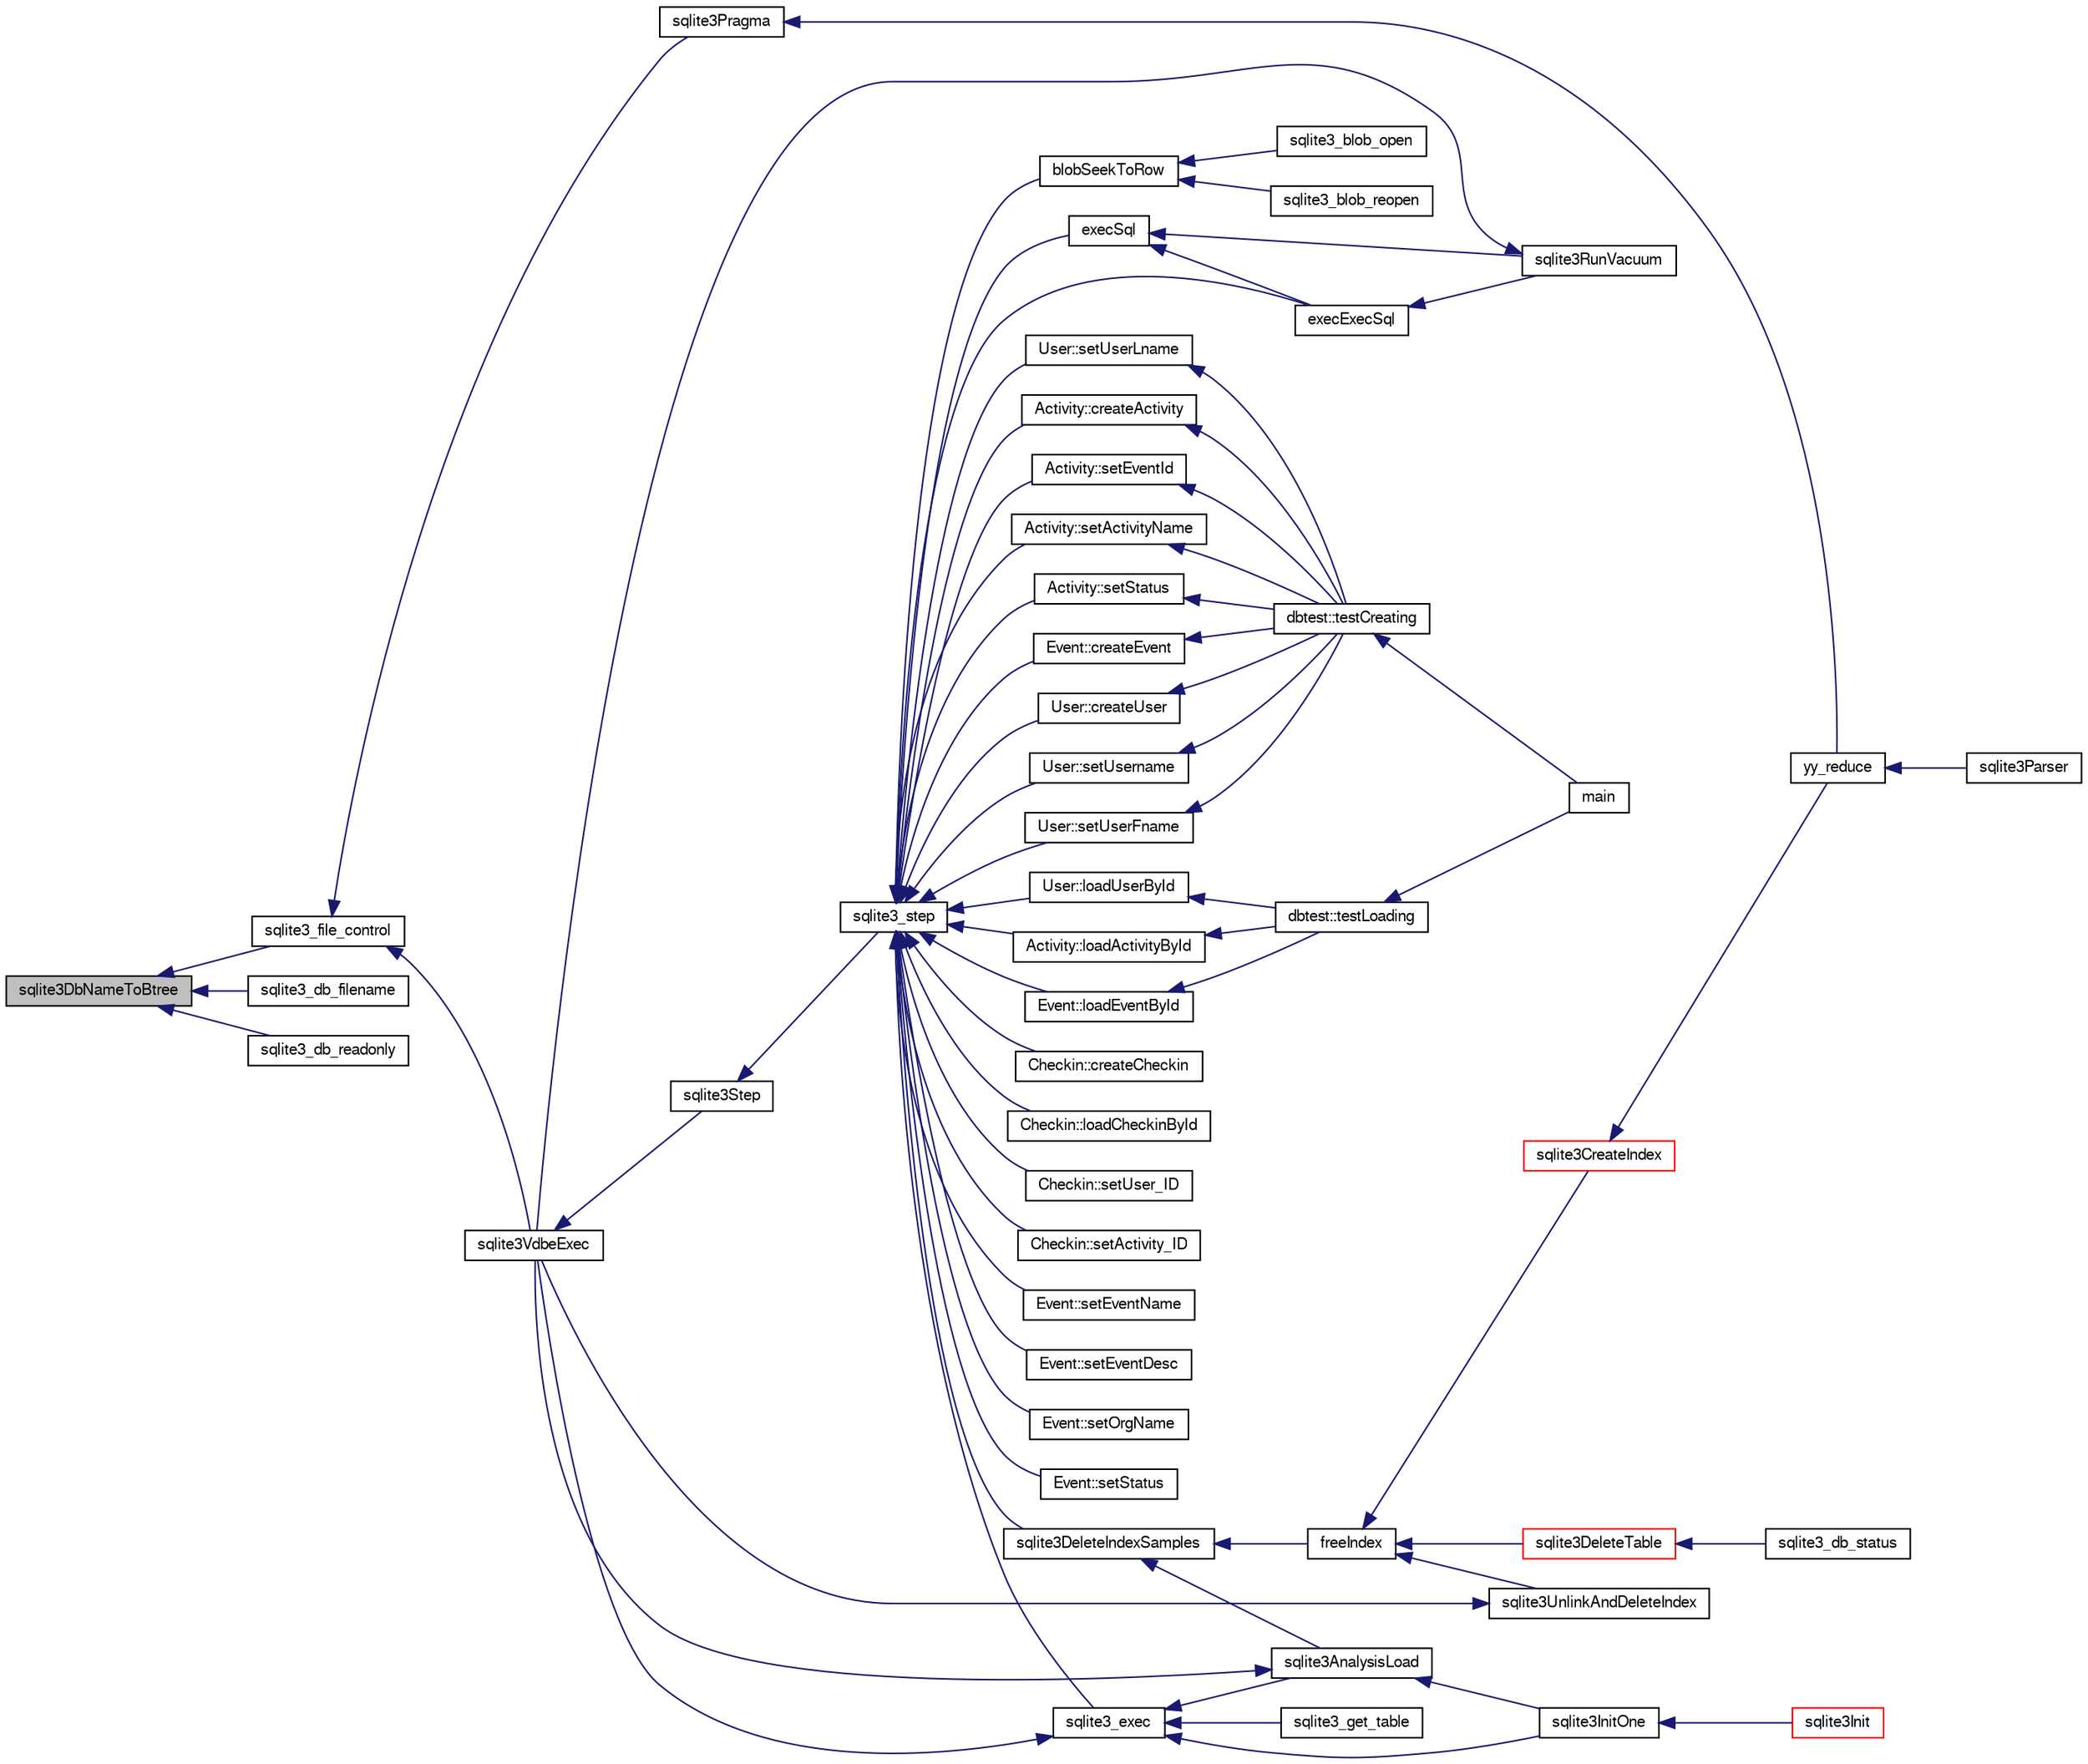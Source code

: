 digraph "sqlite3DbNameToBtree"
{
  edge [fontname="FreeSans",fontsize="10",labelfontname="FreeSans",labelfontsize="10"];
  node [fontname="FreeSans",fontsize="10",shape=record];
  rankdir="LR";
  Node489328 [label="sqlite3DbNameToBtree",height=0.2,width=0.4,color="black", fillcolor="grey75", style="filled", fontcolor="black"];
  Node489328 -> Node489329 [dir="back",color="midnightblue",fontsize="10",style="solid",fontname="FreeSans"];
  Node489329 [label="sqlite3_file_control",height=0.2,width=0.4,color="black", fillcolor="white", style="filled",URL="$sqlite3_8h.html#a33ffb71cb1ea1f7c5f0564166c7d6c08"];
  Node489329 -> Node489330 [dir="back",color="midnightblue",fontsize="10",style="solid",fontname="FreeSans"];
  Node489330 [label="sqlite3VdbeExec",height=0.2,width=0.4,color="black", fillcolor="white", style="filled",URL="$sqlite3_8c.html#a8ce40a614bdc56719c4d642b1e4dfb21"];
  Node489330 -> Node489331 [dir="back",color="midnightblue",fontsize="10",style="solid",fontname="FreeSans"];
  Node489331 [label="sqlite3Step",height=0.2,width=0.4,color="black", fillcolor="white", style="filled",URL="$sqlite3_8c.html#a3f2872e873e2758a4beedad1d5113554"];
  Node489331 -> Node489332 [dir="back",color="midnightblue",fontsize="10",style="solid",fontname="FreeSans"];
  Node489332 [label="sqlite3_step",height=0.2,width=0.4,color="black", fillcolor="white", style="filled",URL="$sqlite3_8h.html#ac1e491ce36b7471eb28387f7d3c74334"];
  Node489332 -> Node489333 [dir="back",color="midnightblue",fontsize="10",style="solid",fontname="FreeSans"];
  Node489333 [label="Activity::createActivity",height=0.2,width=0.4,color="black", fillcolor="white", style="filled",URL="$classActivity.html#a813cc5e52c14ab49b39014c134e3425b"];
  Node489333 -> Node489334 [dir="back",color="midnightblue",fontsize="10",style="solid",fontname="FreeSans"];
  Node489334 [label="dbtest::testCreating",height=0.2,width=0.4,color="black", fillcolor="white", style="filled",URL="$classdbtest.html#a8193e88a7df657069c8a6bd09c8243b7"];
  Node489334 -> Node489335 [dir="back",color="midnightblue",fontsize="10",style="solid",fontname="FreeSans"];
  Node489335 [label="main",height=0.2,width=0.4,color="black", fillcolor="white", style="filled",URL="$test_8cpp.html#ae66f6b31b5ad750f1fe042a706a4e3d4"];
  Node489332 -> Node489336 [dir="back",color="midnightblue",fontsize="10",style="solid",fontname="FreeSans"];
  Node489336 [label="Activity::loadActivityById",height=0.2,width=0.4,color="black", fillcolor="white", style="filled",URL="$classActivity.html#abe4ffb4f08a47212ebf9013259d9e7fd"];
  Node489336 -> Node489337 [dir="back",color="midnightblue",fontsize="10",style="solid",fontname="FreeSans"];
  Node489337 [label="dbtest::testLoading",height=0.2,width=0.4,color="black", fillcolor="white", style="filled",URL="$classdbtest.html#a6f98d82a2c8e2b9040848763504ddae1"];
  Node489337 -> Node489335 [dir="back",color="midnightblue",fontsize="10",style="solid",fontname="FreeSans"];
  Node489332 -> Node489338 [dir="back",color="midnightblue",fontsize="10",style="solid",fontname="FreeSans"];
  Node489338 [label="Activity::setEventId",height=0.2,width=0.4,color="black", fillcolor="white", style="filled",URL="$classActivity.html#adb1d0fd0d08f473e068f0a4086bfa9ca"];
  Node489338 -> Node489334 [dir="back",color="midnightblue",fontsize="10",style="solid",fontname="FreeSans"];
  Node489332 -> Node489339 [dir="back",color="midnightblue",fontsize="10",style="solid",fontname="FreeSans"];
  Node489339 [label="Activity::setActivityName",height=0.2,width=0.4,color="black", fillcolor="white", style="filled",URL="$classActivity.html#a62dc3737b33915a36086f9dd26d16a81"];
  Node489339 -> Node489334 [dir="back",color="midnightblue",fontsize="10",style="solid",fontname="FreeSans"];
  Node489332 -> Node489340 [dir="back",color="midnightblue",fontsize="10",style="solid",fontname="FreeSans"];
  Node489340 [label="Activity::setStatus",height=0.2,width=0.4,color="black", fillcolor="white", style="filled",URL="$classActivity.html#af618135a7738f4d2a7ee147a8ef912ea"];
  Node489340 -> Node489334 [dir="back",color="midnightblue",fontsize="10",style="solid",fontname="FreeSans"];
  Node489332 -> Node489341 [dir="back",color="midnightblue",fontsize="10",style="solid",fontname="FreeSans"];
  Node489341 [label="Checkin::createCheckin",height=0.2,width=0.4,color="black", fillcolor="white", style="filled",URL="$classCheckin.html#a4e40acdf7fff0e607f6de4f24f3a163c"];
  Node489332 -> Node489342 [dir="back",color="midnightblue",fontsize="10",style="solid",fontname="FreeSans"];
  Node489342 [label="Checkin::loadCheckinById",height=0.2,width=0.4,color="black", fillcolor="white", style="filled",URL="$classCheckin.html#a3461f70ea6c68475225f2a07f78a21e0"];
  Node489332 -> Node489343 [dir="back",color="midnightblue",fontsize="10",style="solid",fontname="FreeSans"];
  Node489343 [label="Checkin::setUser_ID",height=0.2,width=0.4,color="black", fillcolor="white", style="filled",URL="$classCheckin.html#a76ab640f4f912876dbebf183db5359c6"];
  Node489332 -> Node489344 [dir="back",color="midnightblue",fontsize="10",style="solid",fontname="FreeSans"];
  Node489344 [label="Checkin::setActivity_ID",height=0.2,width=0.4,color="black", fillcolor="white", style="filled",URL="$classCheckin.html#ab2ff3ec2604ec73a42af25874a00b232"];
  Node489332 -> Node489345 [dir="back",color="midnightblue",fontsize="10",style="solid",fontname="FreeSans"];
  Node489345 [label="Event::createEvent",height=0.2,width=0.4,color="black", fillcolor="white", style="filled",URL="$classEvent.html#a77adb9f4a46ffb32c2d931f0691f5903"];
  Node489345 -> Node489334 [dir="back",color="midnightblue",fontsize="10",style="solid",fontname="FreeSans"];
  Node489332 -> Node489346 [dir="back",color="midnightblue",fontsize="10",style="solid",fontname="FreeSans"];
  Node489346 [label="Event::loadEventById",height=0.2,width=0.4,color="black", fillcolor="white", style="filled",URL="$classEvent.html#afa66cea33f722dbeecb69cc98fdea055"];
  Node489346 -> Node489337 [dir="back",color="midnightblue",fontsize="10",style="solid",fontname="FreeSans"];
  Node489332 -> Node489347 [dir="back",color="midnightblue",fontsize="10",style="solid",fontname="FreeSans"];
  Node489347 [label="Event::setEventName",height=0.2,width=0.4,color="black", fillcolor="white", style="filled",URL="$classEvent.html#a10596b6ca077df05184e30d62b08729d"];
  Node489332 -> Node489348 [dir="back",color="midnightblue",fontsize="10",style="solid",fontname="FreeSans"];
  Node489348 [label="Event::setEventDesc",height=0.2,width=0.4,color="black", fillcolor="white", style="filled",URL="$classEvent.html#ae36b8377dcae792f1c5c4726024c981b"];
  Node489332 -> Node489349 [dir="back",color="midnightblue",fontsize="10",style="solid",fontname="FreeSans"];
  Node489349 [label="Event::setOrgName",height=0.2,width=0.4,color="black", fillcolor="white", style="filled",URL="$classEvent.html#a19aac0f776bd764563a54977656cf680"];
  Node489332 -> Node489350 [dir="back",color="midnightblue",fontsize="10",style="solid",fontname="FreeSans"];
  Node489350 [label="Event::setStatus",height=0.2,width=0.4,color="black", fillcolor="white", style="filled",URL="$classEvent.html#ab0a6b9285af0f4172eb841e2b80f8972"];
  Node489332 -> Node489351 [dir="back",color="midnightblue",fontsize="10",style="solid",fontname="FreeSans"];
  Node489351 [label="blobSeekToRow",height=0.2,width=0.4,color="black", fillcolor="white", style="filled",URL="$sqlite3_8c.html#afff57e13332b98c8a44a7cebe38962ab"];
  Node489351 -> Node489352 [dir="back",color="midnightblue",fontsize="10",style="solid",fontname="FreeSans"];
  Node489352 [label="sqlite3_blob_open",height=0.2,width=0.4,color="black", fillcolor="white", style="filled",URL="$sqlite3_8h.html#adb8ad839a5bdd62a43785132bc7dd518"];
  Node489351 -> Node489353 [dir="back",color="midnightblue",fontsize="10",style="solid",fontname="FreeSans"];
  Node489353 [label="sqlite3_blob_reopen",height=0.2,width=0.4,color="black", fillcolor="white", style="filled",URL="$sqlite3_8h.html#abc77c24fdc0150138490359a94360f7e"];
  Node489332 -> Node489354 [dir="back",color="midnightblue",fontsize="10",style="solid",fontname="FreeSans"];
  Node489354 [label="sqlite3DeleteIndexSamples",height=0.2,width=0.4,color="black", fillcolor="white", style="filled",URL="$sqlite3_8c.html#aaeda0302fbf61397ec009f65bed047ef"];
  Node489354 -> Node489355 [dir="back",color="midnightblue",fontsize="10",style="solid",fontname="FreeSans"];
  Node489355 [label="sqlite3AnalysisLoad",height=0.2,width=0.4,color="black", fillcolor="white", style="filled",URL="$sqlite3_8c.html#a48a2301c27e1d3d68708b9b8761b5a01"];
  Node489355 -> Node489330 [dir="back",color="midnightblue",fontsize="10",style="solid",fontname="FreeSans"];
  Node489355 -> Node489356 [dir="back",color="midnightblue",fontsize="10",style="solid",fontname="FreeSans"];
  Node489356 [label="sqlite3InitOne",height=0.2,width=0.4,color="black", fillcolor="white", style="filled",URL="$sqlite3_8c.html#ac4318b25df65269906b0379251fe9b85"];
  Node489356 -> Node489357 [dir="back",color="midnightblue",fontsize="10",style="solid",fontname="FreeSans"];
  Node489357 [label="sqlite3Init",height=0.2,width=0.4,color="red", fillcolor="white", style="filled",URL="$sqlite3_8c.html#aed74e3dc765631a833f522f425ff5a48"];
  Node489354 -> Node489457 [dir="back",color="midnightblue",fontsize="10",style="solid",fontname="FreeSans"];
  Node489457 [label="freeIndex",height=0.2,width=0.4,color="black", fillcolor="white", style="filled",URL="$sqlite3_8c.html#a00907c99c18d5bcb9d0b38c077146c31"];
  Node489457 -> Node489458 [dir="back",color="midnightblue",fontsize="10",style="solid",fontname="FreeSans"];
  Node489458 [label="sqlite3UnlinkAndDeleteIndex",height=0.2,width=0.4,color="black", fillcolor="white", style="filled",URL="$sqlite3_8c.html#a889f2dcb438c56db37a6d61e9f25e244"];
  Node489458 -> Node489330 [dir="back",color="midnightblue",fontsize="10",style="solid",fontname="FreeSans"];
  Node489457 -> Node489459 [dir="back",color="midnightblue",fontsize="10",style="solid",fontname="FreeSans"];
  Node489459 [label="sqlite3DeleteTable",height=0.2,width=0.4,color="red", fillcolor="white", style="filled",URL="$sqlite3_8c.html#a7fd3d507375a381a3807f92735318973"];
  Node489459 -> Node489460 [dir="back",color="midnightblue",fontsize="10",style="solid",fontname="FreeSans"];
  Node489460 [label="sqlite3_db_status",height=0.2,width=0.4,color="black", fillcolor="white", style="filled",URL="$sqlite3_8h.html#ab64e8333313ee2e44116842711818940"];
  Node489457 -> Node489369 [dir="back",color="midnightblue",fontsize="10",style="solid",fontname="FreeSans"];
  Node489369 [label="sqlite3CreateIndex",height=0.2,width=0.4,color="red", fillcolor="white", style="filled",URL="$sqlite3_8c.html#a8dbe5e590ab6c58a8c45f34f7c81e825"];
  Node489369 -> Node489360 [dir="back",color="midnightblue",fontsize="10",style="solid",fontname="FreeSans"];
  Node489360 [label="yy_reduce",height=0.2,width=0.4,color="black", fillcolor="white", style="filled",URL="$sqlite3_8c.html#a7c419a9b25711c666a9a2449ef377f14"];
  Node489360 -> Node489361 [dir="back",color="midnightblue",fontsize="10",style="solid",fontname="FreeSans"];
  Node489361 [label="sqlite3Parser",height=0.2,width=0.4,color="black", fillcolor="white", style="filled",URL="$sqlite3_8c.html#a0327d71a5fabe0b6a343d78a2602e72a"];
  Node489332 -> Node489523 [dir="back",color="midnightblue",fontsize="10",style="solid",fontname="FreeSans"];
  Node489523 [label="sqlite3_exec",height=0.2,width=0.4,color="black", fillcolor="white", style="filled",URL="$sqlite3_8h.html#a97487ec8150e0bcc8fa392ab8f0e24db"];
  Node489523 -> Node489330 [dir="back",color="midnightblue",fontsize="10",style="solid",fontname="FreeSans"];
  Node489523 -> Node489355 [dir="back",color="midnightblue",fontsize="10",style="solid",fontname="FreeSans"];
  Node489523 -> Node489356 [dir="back",color="midnightblue",fontsize="10",style="solid",fontname="FreeSans"];
  Node489523 -> Node489524 [dir="back",color="midnightblue",fontsize="10",style="solid",fontname="FreeSans"];
  Node489524 [label="sqlite3_get_table",height=0.2,width=0.4,color="black", fillcolor="white", style="filled",URL="$sqlite3_8h.html#a5effeac4e12df57beaa35c5be1f61579"];
  Node489332 -> Node489514 [dir="back",color="midnightblue",fontsize="10",style="solid",fontname="FreeSans"];
  Node489514 [label="execSql",height=0.2,width=0.4,color="black", fillcolor="white", style="filled",URL="$sqlite3_8c.html#a7d16651b98a110662f4c265eff0246cb"];
  Node489514 -> Node489515 [dir="back",color="midnightblue",fontsize="10",style="solid",fontname="FreeSans"];
  Node489515 [label="execExecSql",height=0.2,width=0.4,color="black", fillcolor="white", style="filled",URL="$sqlite3_8c.html#ac1be09a6c047f21133d16378d301e0d4"];
  Node489515 -> Node489516 [dir="back",color="midnightblue",fontsize="10",style="solid",fontname="FreeSans"];
  Node489516 [label="sqlite3RunVacuum",height=0.2,width=0.4,color="black", fillcolor="white", style="filled",URL="$sqlite3_8c.html#a5e83ddc7b3e7e8e79ad5d1fc92de1d2f"];
  Node489516 -> Node489330 [dir="back",color="midnightblue",fontsize="10",style="solid",fontname="FreeSans"];
  Node489514 -> Node489516 [dir="back",color="midnightblue",fontsize="10",style="solid",fontname="FreeSans"];
  Node489332 -> Node489515 [dir="back",color="midnightblue",fontsize="10",style="solid",fontname="FreeSans"];
  Node489332 -> Node489517 [dir="back",color="midnightblue",fontsize="10",style="solid",fontname="FreeSans"];
  Node489517 [label="User::createUser",height=0.2,width=0.4,color="black", fillcolor="white", style="filled",URL="$classUser.html#a22ed673939e8cc0a136130b809bba513"];
  Node489517 -> Node489334 [dir="back",color="midnightblue",fontsize="10",style="solid",fontname="FreeSans"];
  Node489332 -> Node489518 [dir="back",color="midnightblue",fontsize="10",style="solid",fontname="FreeSans"];
  Node489518 [label="User::loadUserById",height=0.2,width=0.4,color="black", fillcolor="white", style="filled",URL="$classUser.html#a863377665b7fb83c5547dcf9727f5092"];
  Node489518 -> Node489337 [dir="back",color="midnightblue",fontsize="10",style="solid",fontname="FreeSans"];
  Node489332 -> Node489519 [dir="back",color="midnightblue",fontsize="10",style="solid",fontname="FreeSans"];
  Node489519 [label="User::setUsername",height=0.2,width=0.4,color="black", fillcolor="white", style="filled",URL="$classUser.html#aa0497022a136cb78de785b0a39ae60b1"];
  Node489519 -> Node489334 [dir="back",color="midnightblue",fontsize="10",style="solid",fontname="FreeSans"];
  Node489332 -> Node489520 [dir="back",color="midnightblue",fontsize="10",style="solid",fontname="FreeSans"];
  Node489520 [label="User::setUserFname",height=0.2,width=0.4,color="black", fillcolor="white", style="filled",URL="$classUser.html#a72657eb55cd0ca437b4841a43f19912f"];
  Node489520 -> Node489334 [dir="back",color="midnightblue",fontsize="10",style="solid",fontname="FreeSans"];
  Node489332 -> Node489521 [dir="back",color="midnightblue",fontsize="10",style="solid",fontname="FreeSans"];
  Node489521 [label="User::setUserLname",height=0.2,width=0.4,color="black", fillcolor="white", style="filled",URL="$classUser.html#aa25973387e5afe1aa6f60dd6545e33b5"];
  Node489521 -> Node489334 [dir="back",color="midnightblue",fontsize="10",style="solid",fontname="FreeSans"];
  Node489329 -> Node489408 [dir="back",color="midnightblue",fontsize="10",style="solid",fontname="FreeSans"];
  Node489408 [label="sqlite3Pragma",height=0.2,width=0.4,color="black", fillcolor="white", style="filled",URL="$sqlite3_8c.html#a111391370f58f8e6a6eca51fd34d62ed"];
  Node489408 -> Node489360 [dir="back",color="midnightblue",fontsize="10",style="solid",fontname="FreeSans"];
  Node489328 -> Node489591 [dir="back",color="midnightblue",fontsize="10",style="solid",fontname="FreeSans"];
  Node489591 [label="sqlite3_db_filename",height=0.2,width=0.4,color="black", fillcolor="white", style="filled",URL="$sqlite3_8h.html#ad4fe25a4cb55fec6c898d009ccaa1d16"];
  Node489328 -> Node489592 [dir="back",color="midnightblue",fontsize="10",style="solid",fontname="FreeSans"];
  Node489592 [label="sqlite3_db_readonly",height=0.2,width=0.4,color="black", fillcolor="white", style="filled",URL="$sqlite3_8h.html#a96c378e7022e7a8a375e23f7fc662cdd"];
}
